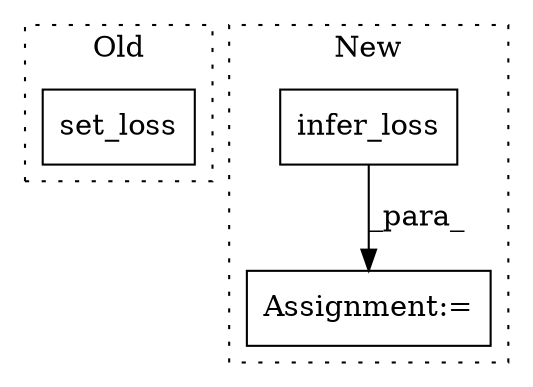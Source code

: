 digraph G {
subgraph cluster0 {
1 [label="set_loss" a="32" s="739" l="10" shape="box"];
label = "Old";
style="dotted";
}
subgraph cluster1 {
2 [label="infer_loss" a="32" s="822" l="12" shape="box"];
3 [label="Assignment:=" a="7" s="816" l="1" shape="box"];
label = "New";
style="dotted";
}
2 -> 3 [label="_para_"];
}